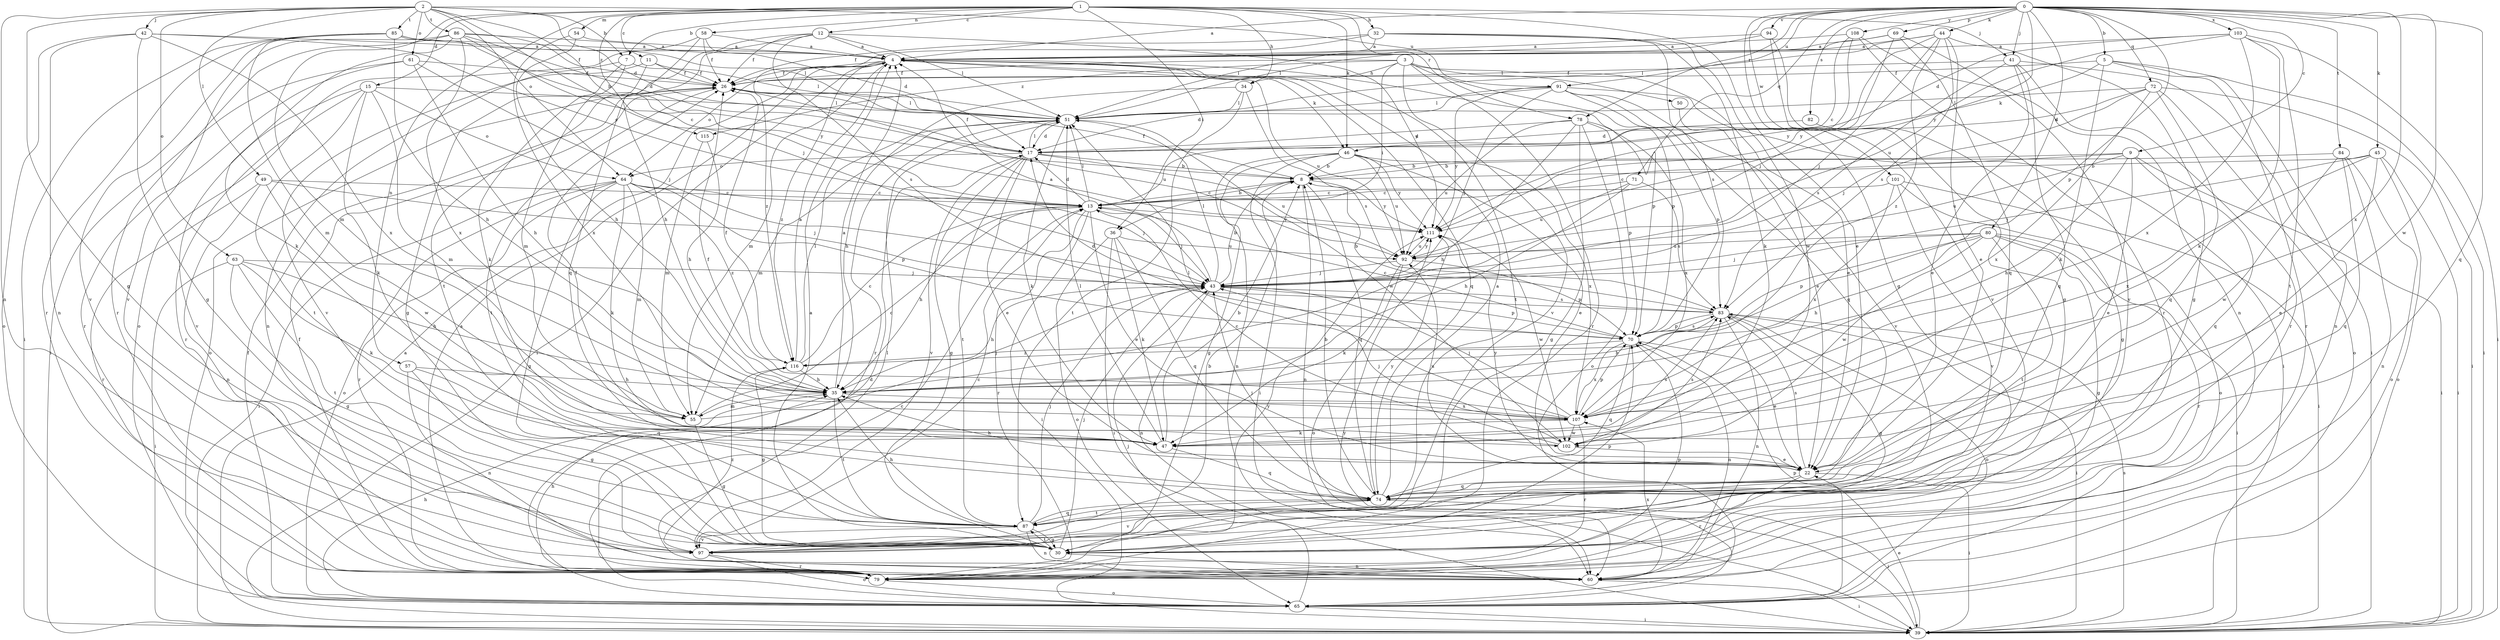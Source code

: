 strict digraph  {
0;
1;
2;
3;
4;
5;
7;
8;
9;
11;
12;
13;
15;
17;
22;
26;
30;
32;
34;
35;
36;
39;
41;
42;
43;
44;
45;
46;
47;
49;
50;
51;
54;
55;
57;
58;
60;
61;
63;
64;
65;
69;
70;
71;
72;
74;
78;
79;
80;
82;
83;
84;
85;
86;
87;
91;
92;
94;
97;
101;
102;
103;
107;
108;
111;
115;
116;
0 -> 4  [label=a];
0 -> 5  [label=b];
0 -> 9  [label=c];
0 -> 30  [label=g];
0 -> 41  [label=j];
0 -> 44  [label=k];
0 -> 45  [label=k];
0 -> 69  [label=p];
0 -> 70  [label=p];
0 -> 71  [label=q];
0 -> 72  [label=q];
0 -> 74  [label=q];
0 -> 78  [label=r];
0 -> 80  [label=s];
0 -> 82  [label=s];
0 -> 84  [label=t];
0 -> 91  [label=u];
0 -> 94  [label=v];
0 -> 101  [label=w];
0 -> 102  [label=w];
0 -> 103  [label=x];
0 -> 107  [label=x];
0 -> 108  [label=y];
0 -> 111  [label=y];
1 -> 7  [label=b];
1 -> 11  [label=c];
1 -> 12  [label=c];
1 -> 15  [label=d];
1 -> 22  [label=e];
1 -> 32  [label=h];
1 -> 34  [label=h];
1 -> 36  [label=i];
1 -> 41  [label=j];
1 -> 46  [label=k];
1 -> 54  [label=m];
1 -> 55  [label=m];
1 -> 57  [label=n];
1 -> 58  [label=n];
1 -> 78  [label=r];
1 -> 115  [label=z];
2 -> 7  [label=b];
2 -> 8  [label=b];
2 -> 17  [label=d];
2 -> 30  [label=g];
2 -> 42  [label=j];
2 -> 43  [label=j];
2 -> 49  [label=l];
2 -> 60  [label=n];
2 -> 61  [label=o];
2 -> 63  [label=o];
2 -> 64  [label=o];
2 -> 85  [label=t];
2 -> 86  [label=t];
2 -> 91  [label=u];
3 -> 22  [label=e];
3 -> 26  [label=f];
3 -> 34  [label=h];
3 -> 36  [label=i];
3 -> 50  [label=l];
3 -> 70  [label=p];
3 -> 79  [label=r];
3 -> 97  [label=v];
3 -> 115  [label=z];
4 -> 26  [label=f];
4 -> 39  [label=i];
4 -> 46  [label=k];
4 -> 55  [label=m];
4 -> 64  [label=o];
4 -> 70  [label=p];
4 -> 74  [label=q];
4 -> 87  [label=t];
4 -> 92  [label=u];
4 -> 116  [label=z];
5 -> 26  [label=f];
5 -> 39  [label=i];
5 -> 46  [label=k];
5 -> 47  [label=k];
5 -> 60  [label=n];
5 -> 79  [label=r];
7 -> 26  [label=f];
7 -> 47  [label=k];
7 -> 55  [label=m];
7 -> 60  [label=n];
8 -> 13  [label=c];
8 -> 26  [label=f];
8 -> 60  [label=n];
8 -> 74  [label=q];
8 -> 111  [label=y];
9 -> 8  [label=b];
9 -> 13  [label=c];
9 -> 22  [label=e];
9 -> 35  [label=h];
9 -> 39  [label=i];
9 -> 74  [label=q];
9 -> 92  [label=u];
11 -> 26  [label=f];
11 -> 30  [label=g];
11 -> 51  [label=l];
11 -> 97  [label=v];
12 -> 4  [label=a];
12 -> 26  [label=f];
12 -> 51  [label=l];
12 -> 74  [label=q];
12 -> 83  [label=s];
12 -> 87  [label=t];
12 -> 111  [label=y];
13 -> 8  [label=b];
13 -> 17  [label=d];
13 -> 22  [label=e];
13 -> 35  [label=h];
13 -> 39  [label=i];
13 -> 43  [label=j];
13 -> 51  [label=l];
13 -> 79  [label=r];
13 -> 111  [label=y];
15 -> 47  [label=k];
15 -> 51  [label=l];
15 -> 55  [label=m];
15 -> 64  [label=o];
15 -> 79  [label=r];
15 -> 87  [label=t];
15 -> 97  [label=v];
17 -> 8  [label=b];
17 -> 22  [label=e];
17 -> 26  [label=f];
17 -> 30  [label=g];
17 -> 51  [label=l];
17 -> 64  [label=o];
17 -> 87  [label=t];
17 -> 92  [label=u];
17 -> 97  [label=v];
22 -> 35  [label=h];
22 -> 39  [label=i];
22 -> 74  [label=q];
22 -> 79  [label=r];
22 -> 83  [label=s];
22 -> 92  [label=u];
22 -> 111  [label=y];
26 -> 51  [label=l];
26 -> 65  [label=o];
26 -> 87  [label=t];
26 -> 92  [label=u];
30 -> 4  [label=a];
30 -> 43  [label=j];
30 -> 60  [label=n];
30 -> 70  [label=p];
30 -> 87  [label=t];
32 -> 4  [label=a];
32 -> 26  [label=f];
32 -> 47  [label=k];
32 -> 83  [label=s];
32 -> 102  [label=w];
32 -> 116  [label=z];
34 -> 35  [label=h];
34 -> 51  [label=l];
34 -> 83  [label=s];
34 -> 87  [label=t];
35 -> 4  [label=a];
35 -> 55  [label=m];
35 -> 87  [label=t];
35 -> 107  [label=x];
36 -> 39  [label=i];
36 -> 47  [label=k];
36 -> 65  [label=o];
36 -> 74  [label=q];
36 -> 92  [label=u];
39 -> 4  [label=a];
39 -> 22  [label=e];
39 -> 83  [label=s];
39 -> 111  [label=y];
41 -> 22  [label=e];
41 -> 26  [label=f];
41 -> 39  [label=i];
41 -> 74  [label=q];
41 -> 79  [label=r];
41 -> 83  [label=s];
42 -> 4  [label=a];
42 -> 13  [label=c];
42 -> 30  [label=g];
42 -> 60  [label=n];
42 -> 65  [label=o];
42 -> 107  [label=x];
43 -> 4  [label=a];
43 -> 8  [label=b];
43 -> 35  [label=h];
43 -> 51  [label=l];
43 -> 60  [label=n];
43 -> 70  [label=p];
43 -> 83  [label=s];
44 -> 4  [label=a];
44 -> 22  [label=e];
44 -> 30  [label=g];
44 -> 43  [label=j];
44 -> 51  [label=l];
44 -> 83  [label=s];
44 -> 111  [label=y];
44 -> 116  [label=z];
45 -> 8  [label=b];
45 -> 22  [label=e];
45 -> 39  [label=i];
45 -> 43  [label=j];
45 -> 65  [label=o];
45 -> 107  [label=x];
46 -> 8  [label=b];
46 -> 22  [label=e];
46 -> 30  [label=g];
46 -> 39  [label=i];
46 -> 60  [label=n];
46 -> 92  [label=u];
46 -> 107  [label=x];
46 -> 111  [label=y];
47 -> 8  [label=b];
47 -> 51  [label=l];
47 -> 74  [label=q];
47 -> 83  [label=s];
49 -> 13  [label=c];
49 -> 43  [label=j];
49 -> 60  [label=n];
49 -> 79  [label=r];
49 -> 102  [label=w];
50 -> 22  [label=e];
51 -> 17  [label=d];
51 -> 47  [label=k];
51 -> 55  [label=m];
51 -> 79  [label=r];
51 -> 102  [label=w];
54 -> 4  [label=a];
54 -> 35  [label=h];
54 -> 107  [label=x];
55 -> 13  [label=c];
55 -> 30  [label=g];
55 -> 43  [label=j];
57 -> 30  [label=g];
57 -> 35  [label=h];
57 -> 60  [label=n];
57 -> 74  [label=q];
58 -> 4  [label=a];
58 -> 17  [label=d];
58 -> 26  [label=f];
58 -> 35  [label=h];
58 -> 65  [label=o];
60 -> 39  [label=i];
60 -> 51  [label=l];
60 -> 107  [label=x];
61 -> 26  [label=f];
61 -> 35  [label=h];
61 -> 39  [label=i];
61 -> 43  [label=j];
61 -> 79  [label=r];
63 -> 30  [label=g];
63 -> 35  [label=h];
63 -> 39  [label=i];
63 -> 43  [label=j];
63 -> 47  [label=k];
63 -> 87  [label=t];
64 -> 13  [label=c];
64 -> 30  [label=g];
64 -> 39  [label=i];
64 -> 43  [label=j];
64 -> 47  [label=k];
64 -> 55  [label=m];
64 -> 65  [label=o];
64 -> 70  [label=p];
64 -> 79  [label=r];
64 -> 116  [label=z];
65 -> 13  [label=c];
65 -> 17  [label=d];
65 -> 26  [label=f];
65 -> 35  [label=h];
65 -> 39  [label=i];
65 -> 43  [label=j];
65 -> 70  [label=p];
69 -> 4  [label=a];
69 -> 43  [label=j];
69 -> 51  [label=l];
69 -> 74  [label=q];
69 -> 97  [label=v];
70 -> 13  [label=c];
70 -> 17  [label=d];
70 -> 22  [label=e];
70 -> 60  [label=n];
70 -> 74  [label=q];
70 -> 83  [label=s];
70 -> 107  [label=x];
70 -> 116  [label=z];
71 -> 13  [label=c];
71 -> 35  [label=h];
71 -> 83  [label=s];
71 -> 92  [label=u];
72 -> 17  [label=d];
72 -> 39  [label=i];
72 -> 43  [label=j];
72 -> 51  [label=l];
72 -> 65  [label=o];
72 -> 74  [label=q];
72 -> 107  [label=x];
74 -> 4  [label=a];
74 -> 8  [label=b];
74 -> 39  [label=i];
74 -> 43  [label=j];
74 -> 87  [label=t];
74 -> 97  [label=v];
74 -> 111  [label=y];
78 -> 17  [label=d];
78 -> 30  [label=g];
78 -> 35  [label=h];
78 -> 65  [label=o];
78 -> 70  [label=p];
78 -> 92  [label=u];
78 -> 107  [label=x];
79 -> 4  [label=a];
79 -> 26  [label=f];
79 -> 35  [label=h];
79 -> 65  [label=o];
79 -> 70  [label=p];
79 -> 111  [label=y];
80 -> 30  [label=g];
80 -> 35  [label=h];
80 -> 39  [label=i];
80 -> 43  [label=j];
80 -> 70  [label=p];
80 -> 79  [label=r];
80 -> 87  [label=t];
80 -> 92  [label=u];
80 -> 102  [label=w];
82 -> 17  [label=d];
82 -> 30  [label=g];
83 -> 8  [label=b];
83 -> 30  [label=g];
83 -> 35  [label=h];
83 -> 39  [label=i];
83 -> 60  [label=n];
83 -> 65  [label=o];
83 -> 70  [label=p];
84 -> 8  [label=b];
84 -> 60  [label=n];
84 -> 65  [label=o];
84 -> 74  [label=q];
84 -> 102  [label=w];
85 -> 4  [label=a];
85 -> 35  [label=h];
85 -> 39  [label=i];
85 -> 51  [label=l];
85 -> 55  [label=m];
85 -> 79  [label=r];
85 -> 97  [label=v];
85 -> 111  [label=y];
86 -> 4  [label=a];
86 -> 13  [label=c];
86 -> 17  [label=d];
86 -> 26  [label=f];
86 -> 47  [label=k];
86 -> 79  [label=r];
86 -> 97  [label=v];
86 -> 107  [label=x];
87 -> 30  [label=g];
87 -> 35  [label=h];
87 -> 43  [label=j];
87 -> 60  [label=n];
87 -> 74  [label=q];
87 -> 97  [label=v];
91 -> 17  [label=d];
91 -> 39  [label=i];
91 -> 43  [label=j];
91 -> 51  [label=l];
91 -> 70  [label=p];
91 -> 74  [label=q];
91 -> 97  [label=v];
91 -> 111  [label=y];
92 -> 43  [label=j];
92 -> 47  [label=k];
92 -> 65  [label=o];
92 -> 70  [label=p];
92 -> 111  [label=y];
94 -> 4  [label=a];
94 -> 30  [label=g];
94 -> 51  [label=l];
94 -> 97  [label=v];
97 -> 8  [label=b];
97 -> 13  [label=c];
97 -> 65  [label=o];
97 -> 79  [label=r];
97 -> 116  [label=z];
101 -> 13  [label=c];
101 -> 39  [label=i];
101 -> 65  [label=o];
101 -> 97  [label=v];
101 -> 107  [label=x];
102 -> 13  [label=c];
102 -> 22  [label=e];
102 -> 26  [label=f];
102 -> 43  [label=j];
102 -> 83  [label=s];
103 -> 4  [label=a];
103 -> 17  [label=d];
103 -> 39  [label=i];
103 -> 47  [label=k];
103 -> 87  [label=t];
103 -> 92  [label=u];
103 -> 107  [label=x];
107 -> 26  [label=f];
107 -> 43  [label=j];
107 -> 47  [label=k];
107 -> 51  [label=l];
107 -> 70  [label=p];
107 -> 79  [label=r];
107 -> 102  [label=w];
108 -> 4  [label=a];
108 -> 13  [label=c];
108 -> 60  [label=n];
108 -> 79  [label=r];
108 -> 111  [label=y];
111 -> 92  [label=u];
111 -> 102  [label=w];
115 -> 35  [label=h];
115 -> 55  [label=m];
116 -> 4  [label=a];
116 -> 13  [label=c];
116 -> 26  [label=f];
116 -> 30  [label=g];
116 -> 35  [label=h];
116 -> 51  [label=l];
}

